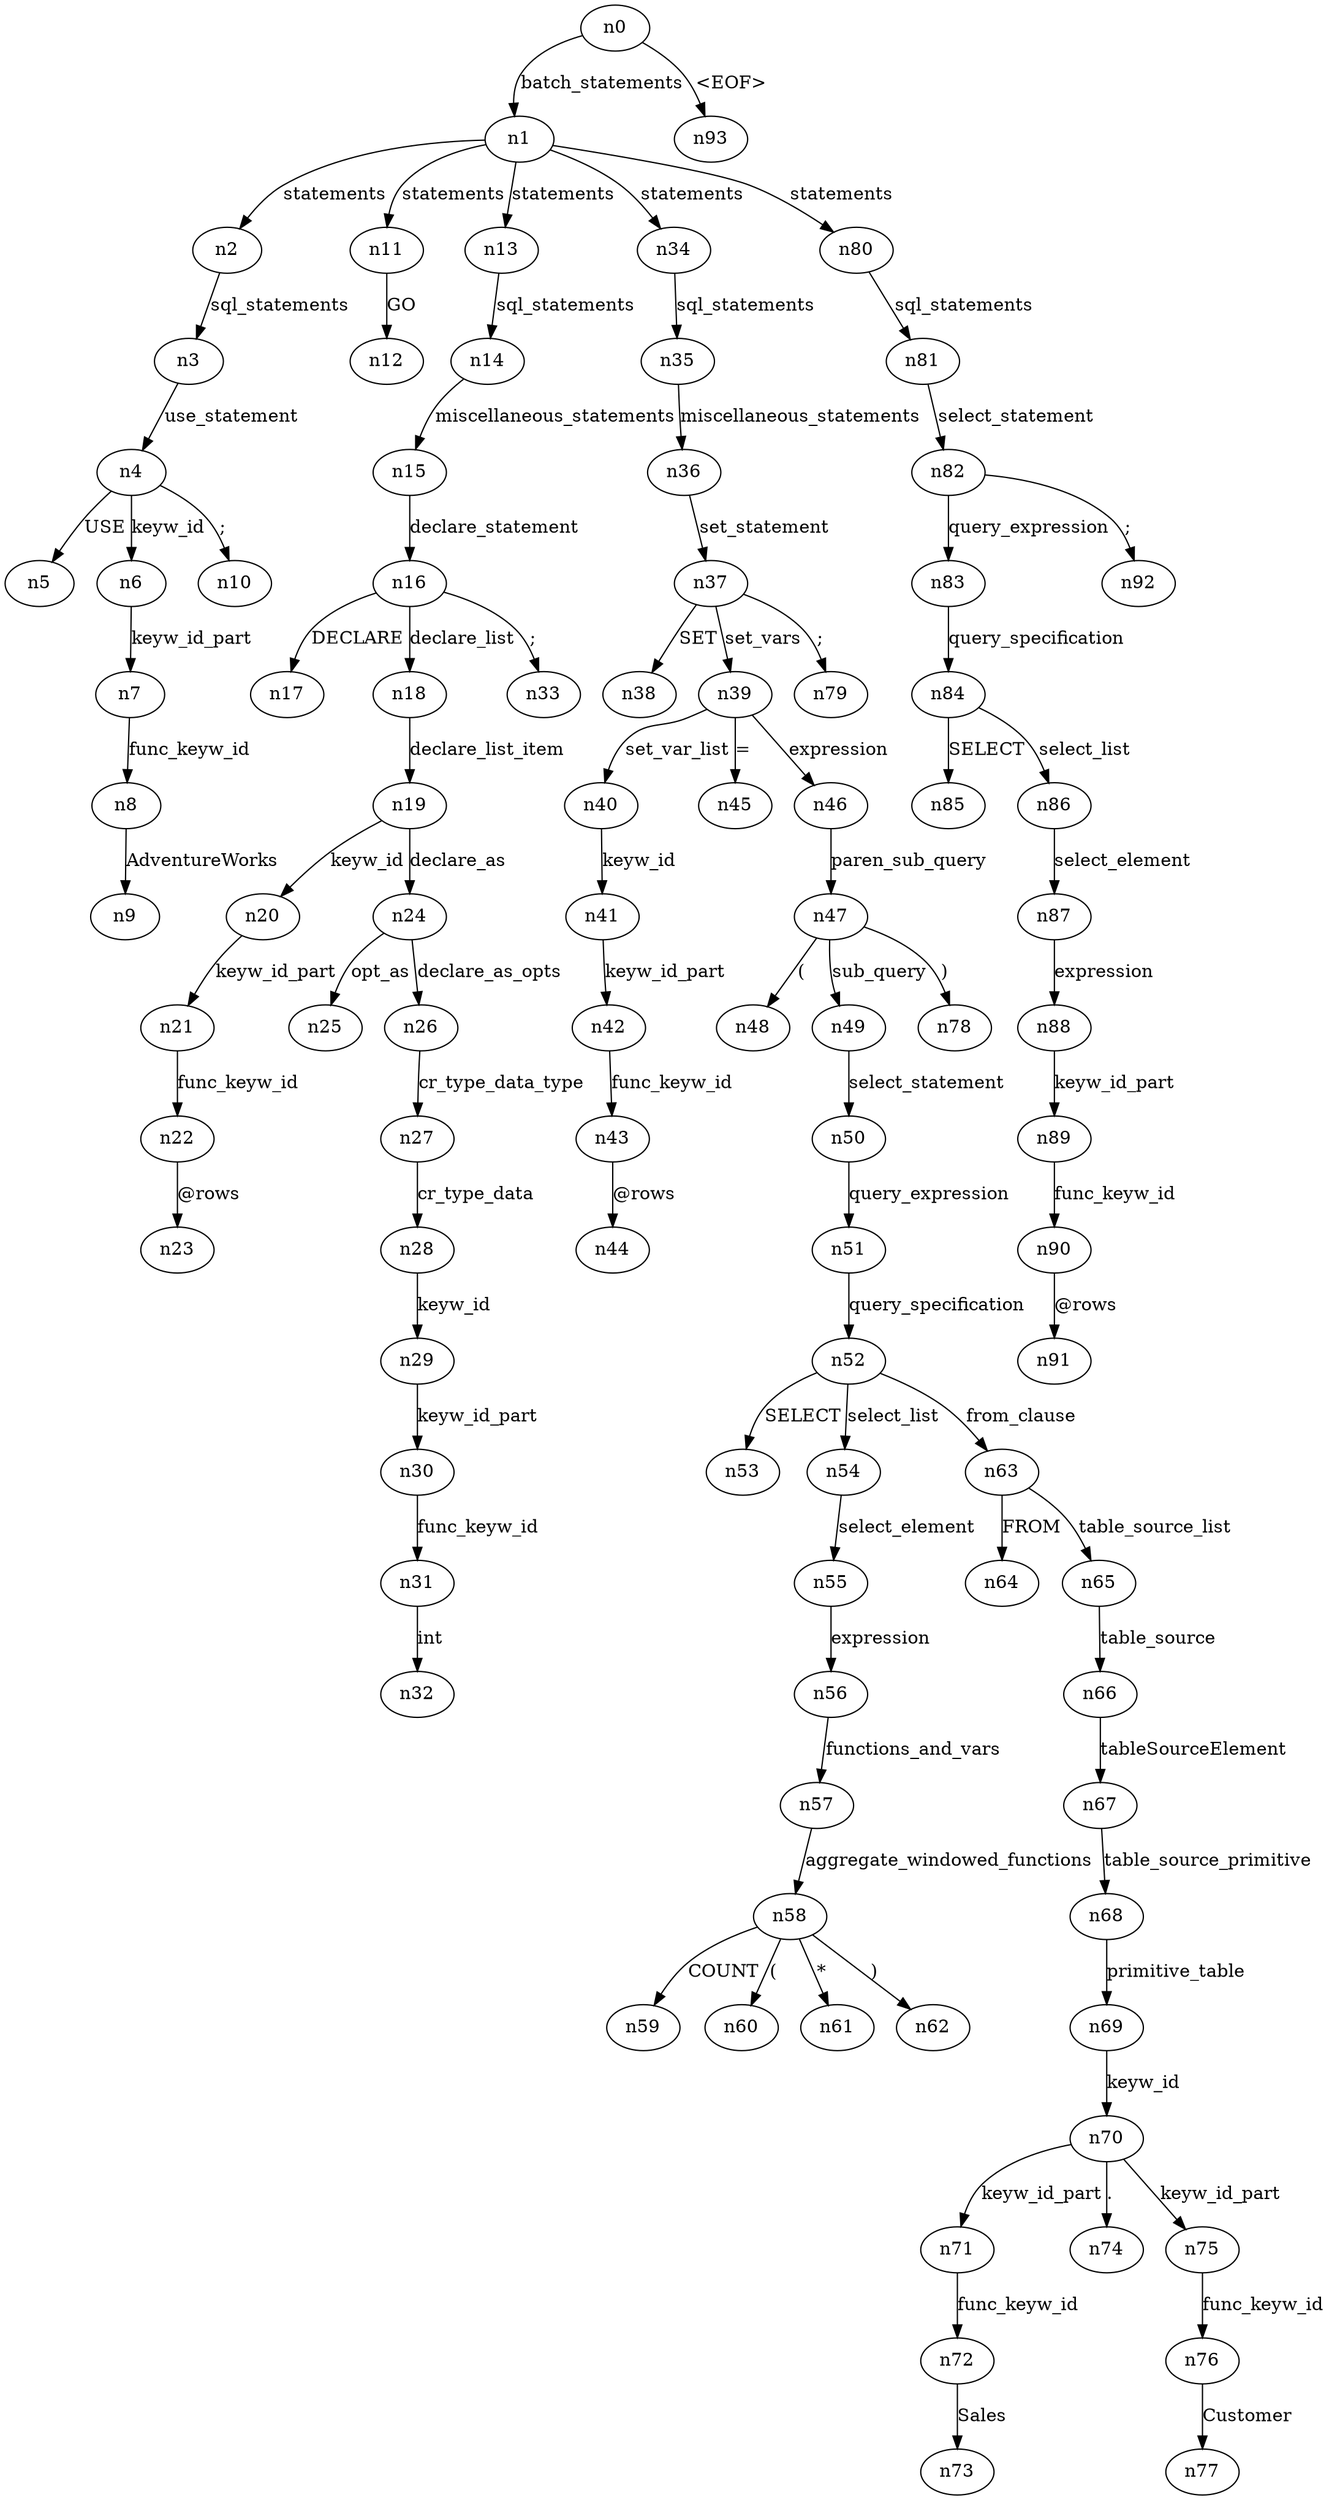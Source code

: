 digraph ParseTree {
  n0 -> n1 [label="batch_statements"];
  n1 -> n2 [label="statements"];
  n2 -> n3 [label="sql_statements"];
  n3 -> n4 [label="use_statement"];
  n4 -> n5 [label="USE"];
  n4 -> n6 [label="keyw_id"];
  n6 -> n7 [label="keyw_id_part"];
  n7 -> n8 [label="func_keyw_id"];
  n8 -> n9 [label="AdventureWorks"];
  n4 -> n10 [label=";"];
  n1 -> n11 [label="statements"];
  n11 -> n12 [label="GO"];
  n1 -> n13 [label="statements"];
  n13 -> n14 [label="sql_statements"];
  n14 -> n15 [label="miscellaneous_statements"];
  n15 -> n16 [label="declare_statement"];
  n16 -> n17 [label="DECLARE"];
  n16 -> n18 [label="declare_list"];
  n18 -> n19 [label="declare_list_item"];
  n19 -> n20 [label="keyw_id"];
  n20 -> n21 [label="keyw_id_part"];
  n21 -> n22 [label="func_keyw_id"];
  n22 -> n23 [label="@rows"];
  n19 -> n24 [label="declare_as"];
  n24 -> n25 [label="opt_as"];
  n24 -> n26 [label="declare_as_opts"];
  n26 -> n27 [label="cr_type_data_type"];
  n27 -> n28 [label="cr_type_data"];
  n28 -> n29 [label="keyw_id"];
  n29 -> n30 [label="keyw_id_part"];
  n30 -> n31 [label="func_keyw_id"];
  n31 -> n32 [label="int"];
  n16 -> n33 [label=";"];
  n1 -> n34 [label="statements"];
  n34 -> n35 [label="sql_statements"];
  n35 -> n36 [label="miscellaneous_statements"];
  n36 -> n37 [label="set_statement"];
  n37 -> n38 [label="SET"];
  n37 -> n39 [label="set_vars"];
  n39 -> n40 [label="set_var_list"];
  n40 -> n41 [label="keyw_id"];
  n41 -> n42 [label="keyw_id_part"];
  n42 -> n43 [label="func_keyw_id"];
  n43 -> n44 [label="@rows"];
  n39 -> n45 [label="="];
  n39 -> n46 [label="expression"];
  n46 -> n47 [label="paren_sub_query"];
  n47 -> n48 [label="("];
  n47 -> n49 [label="sub_query"];
  n49 -> n50 [label="select_statement"];
  n50 -> n51 [label="query_expression"];
  n51 -> n52 [label="query_specification"];
  n52 -> n53 [label="SELECT"];
  n52 -> n54 [label="select_list"];
  n54 -> n55 [label="select_element"];
  n55 -> n56 [label="expression"];
  n56 -> n57 [label="functions_and_vars"];
  n57 -> n58 [label="aggregate_windowed_functions"];
  n58 -> n59 [label="COUNT"];
  n58 -> n60 [label="("];
  n58 -> n61 [label="*"];
  n58 -> n62 [label=")"];
  n52 -> n63 [label="from_clause"];
  n63 -> n64 [label="FROM"];
  n63 -> n65 [label="table_source_list"];
  n65 -> n66 [label="table_source"];
  n66 -> n67 [label="tableSourceElement"];
  n67 -> n68 [label="table_source_primitive"];
  n68 -> n69 [label="primitive_table"];
  n69 -> n70 [label="keyw_id"];
  n70 -> n71 [label="keyw_id_part"];
  n71 -> n72 [label="func_keyw_id"];
  n72 -> n73 [label="Sales"];
  n70 -> n74 [label="."];
  n70 -> n75 [label="keyw_id_part"];
  n75 -> n76 [label="func_keyw_id"];
  n76 -> n77 [label="Customer"];
  n47 -> n78 [label=")"];
  n37 -> n79 [label=";"];
  n1 -> n80 [label="statements"];
  n80 -> n81 [label="sql_statements"];
  n81 -> n82 [label="select_statement"];
  n82 -> n83 [label="query_expression"];
  n83 -> n84 [label="query_specification"];
  n84 -> n85 [label="SELECT"];
  n84 -> n86 [label="select_list"];
  n86 -> n87 [label="select_element"];
  n87 -> n88 [label="expression"];
  n88 -> n89 [label="keyw_id_part"];
  n89 -> n90 [label="func_keyw_id"];
  n90 -> n91 [label="@rows"];
  n82 -> n92 [label=";"];
  n0 -> n93 [label="<EOF>"];
}
